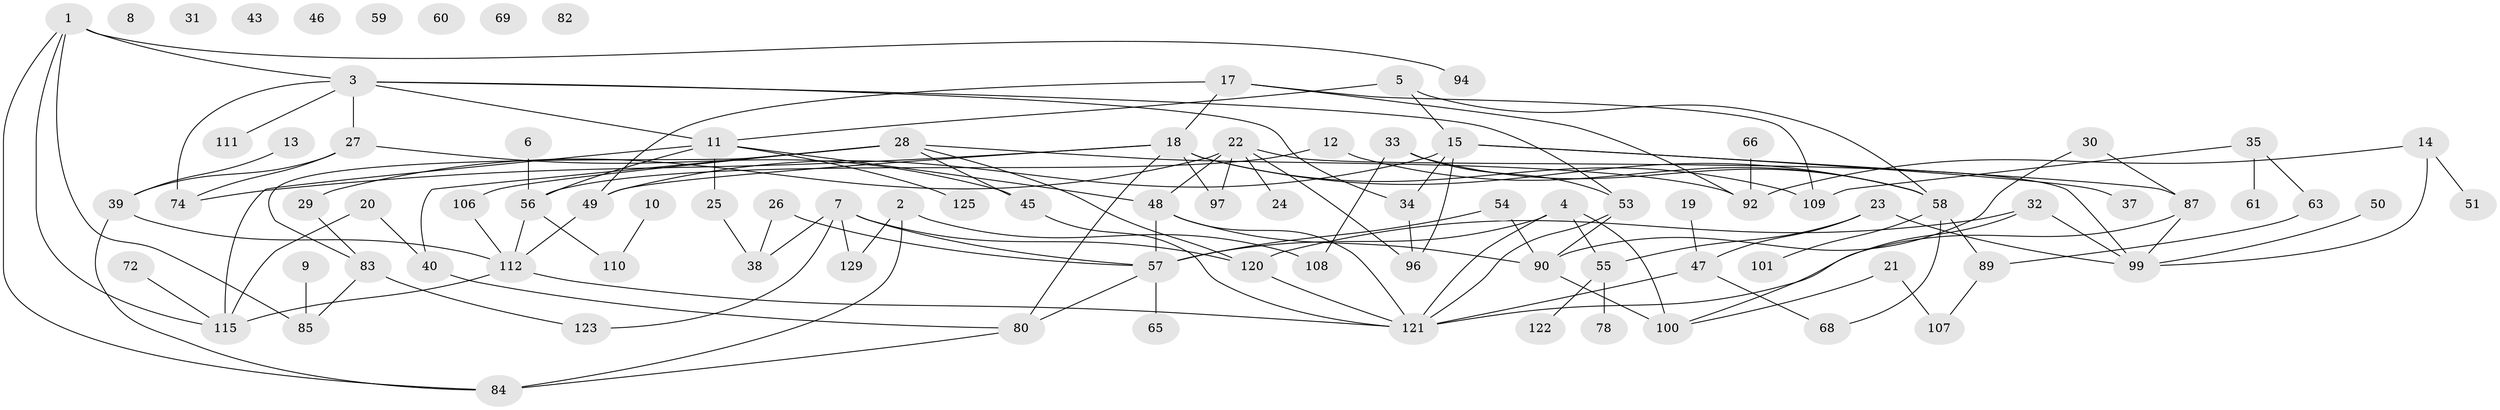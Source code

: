 // original degree distribution, {5: 0.08333333333333333, 1: 0.1893939393939394, 4: 0.2196969696969697, 3: 0.15151515151515152, 0: 0.06060606060606061, 2: 0.2727272727272727, 7: 0.015151515151515152, 6: 0.007575757575757576}
// Generated by graph-tools (version 1.1) at 2025/41/03/06/25 10:41:20]
// undirected, 92 vertices, 132 edges
graph export_dot {
graph [start="1"]
  node [color=gray90,style=filled];
  1 [super="+41"];
  2 [super="+95"];
  3 [super="+116"];
  4;
  5;
  6;
  7 [super="+36"];
  8;
  9;
  10;
  11 [super="+76"];
  12;
  13;
  14;
  15 [super="+16"];
  17;
  18 [super="+103"];
  19 [super="+81"];
  20;
  21;
  22 [super="+70"];
  23 [super="+126"];
  24;
  25;
  26 [super="+71"];
  27 [super="+62"];
  28 [super="+91"];
  29;
  30 [super="+88"];
  31;
  32 [super="+64"];
  33 [super="+52"];
  34 [super="+124"];
  35 [super="+44"];
  37;
  38 [super="+42"];
  39 [super="+114"];
  40;
  43;
  45 [super="+117"];
  46;
  47;
  48 [super="+130"];
  49 [super="+75"];
  50;
  51;
  53 [super="+105"];
  54;
  55 [super="+131"];
  56 [super="+79"];
  57 [super="+73"];
  58 [super="+67"];
  59;
  60;
  61;
  63;
  65 [super="+119"];
  66;
  68;
  69;
  72;
  74 [super="+77"];
  78 [super="+102"];
  80 [super="+93"];
  82;
  83;
  84;
  85 [super="+86"];
  87;
  89;
  90;
  92 [super="+98"];
  94;
  96 [super="+128"];
  97;
  99 [super="+118"];
  100 [super="+104"];
  101;
  106;
  107;
  108;
  109;
  110;
  111;
  112 [super="+113"];
  115 [super="+132"];
  120;
  121 [super="+127"];
  122;
  123;
  125;
  129;
  1 -- 84;
  1 -- 94;
  1 -- 115;
  1 -- 3;
  1 -- 85;
  2 -- 108;
  2 -- 129;
  2 -- 84;
  3 -- 111;
  3 -- 34;
  3 -- 27;
  3 -- 11;
  3 -- 74;
  3 -- 53;
  4 -- 55;
  4 -- 57;
  4 -- 100 [weight=2];
  4 -- 121;
  5 -- 15;
  5 -- 58;
  5 -- 11;
  6 -- 56;
  7 -- 120;
  7 -- 123;
  7 -- 129;
  7 -- 38;
  7 -- 57;
  9 -- 85;
  10 -- 110;
  11 -- 125;
  11 -- 48;
  11 -- 25;
  11 -- 115;
  11 -- 56;
  12 -- 58;
  12 -- 56;
  13 -- 39;
  14 -- 51;
  14 -- 99;
  14 -- 92;
  15 -- 49 [weight=2];
  15 -- 87;
  15 -- 96;
  15 -- 34;
  15 -- 37;
  17 -- 18;
  17 -- 49;
  17 -- 92;
  17 -- 109;
  18 -- 74;
  18 -- 80;
  18 -- 49;
  18 -- 97;
  18 -- 58;
  18 -- 109;
  19 -- 47;
  20 -- 40;
  20 -- 115;
  21 -- 107;
  21 -- 100;
  22 -- 24;
  22 -- 96;
  22 -- 97;
  22 -- 99;
  22 -- 29;
  22 -- 48;
  23 -- 99;
  23 -- 55;
  23 -- 47;
  25 -- 38;
  26 -- 57;
  26 -- 38;
  27 -- 39;
  27 -- 45;
  27 -- 74;
  28 -- 45;
  28 -- 83;
  28 -- 92;
  28 -- 120;
  28 -- 40;
  28 -- 106;
  29 -- 83;
  30 -- 90;
  30 -- 87;
  32 -- 120;
  32 -- 100;
  32 -- 99;
  33 -- 53;
  33 -- 108;
  33 -- 58;
  34 -- 96;
  35 -- 109;
  35 -- 61;
  35 -- 63;
  39 -- 84;
  39 -- 112;
  40 -- 80;
  45 -- 121;
  47 -- 68;
  47 -- 121;
  48 -- 121;
  48 -- 57;
  48 -- 90;
  49 -- 112;
  50 -- 99;
  53 -- 121;
  53 -- 90;
  54 -- 90;
  54 -- 57;
  55 -- 122;
  55 -- 78;
  56 -- 110;
  56 -- 112;
  57 -- 65;
  57 -- 80;
  58 -- 68;
  58 -- 101;
  58 -- 89;
  63 -- 89;
  66 -- 92;
  72 -- 115;
  80 -- 84;
  83 -- 85;
  83 -- 123;
  87 -- 121;
  87 -- 99;
  89 -- 107;
  90 -- 100;
  106 -- 112;
  112 -- 121;
  112 -- 115;
  120 -- 121;
}
